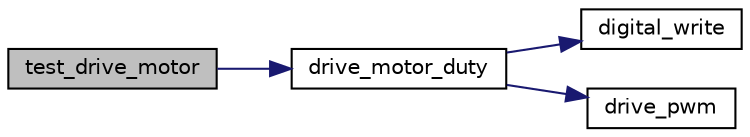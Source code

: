 digraph "test_drive_motor"
{
 // LATEX_PDF_SIZE
  edge [fontname="Helvetica",fontsize="10",labelfontname="Helvetica",labelfontsize="10"];
  node [fontname="Helvetica",fontsize="10",shape=record];
  rankdir="LR";
  Node1 [label="test_drive_motor",height=0.2,width=0.4,color="black", fillcolor="grey75", style="filled", fontcolor="black",tooltip=" "];
  Node1 -> Node2 [color="midnightblue",fontsize="10",style="solid",fontname="Helvetica"];
  Node2 [label="drive_motor_duty",height=0.2,width=0.4,color="black", fillcolor="white", style="filled",URL="$control__motor_8c.html#aa9fd12232e06322cfa6882e213e294b5",tooltip="指示されたDutyと回転の向きで、モータを駆動"];
  Node2 -> Node3 [color="midnightblue",fontsize="10",style="solid",fontname="Helvetica"];
  Node3 [label="digital_write",height=0.2,width=0.4,color="black", fillcolor="white", style="filled",URL="$general__io_8c.html#a3d87fb36438ea282f7efeb1858219f55",tooltip="汎用出力ポートの出力切り替え指示"];
  Node2 -> Node4 [color="midnightblue",fontsize="10",style="solid",fontname="Helvetica"];
  Node4 [label="drive_pwm",height=0.2,width=0.4,color="black", fillcolor="white", style="filled",URL="$pwm__drive_8c.html#adb600de094cb028b0c7935ca3869911b",tooltip="選択したPWM駆動用ポートで、Dutyを指定してPWM駆動を実施"];
}
